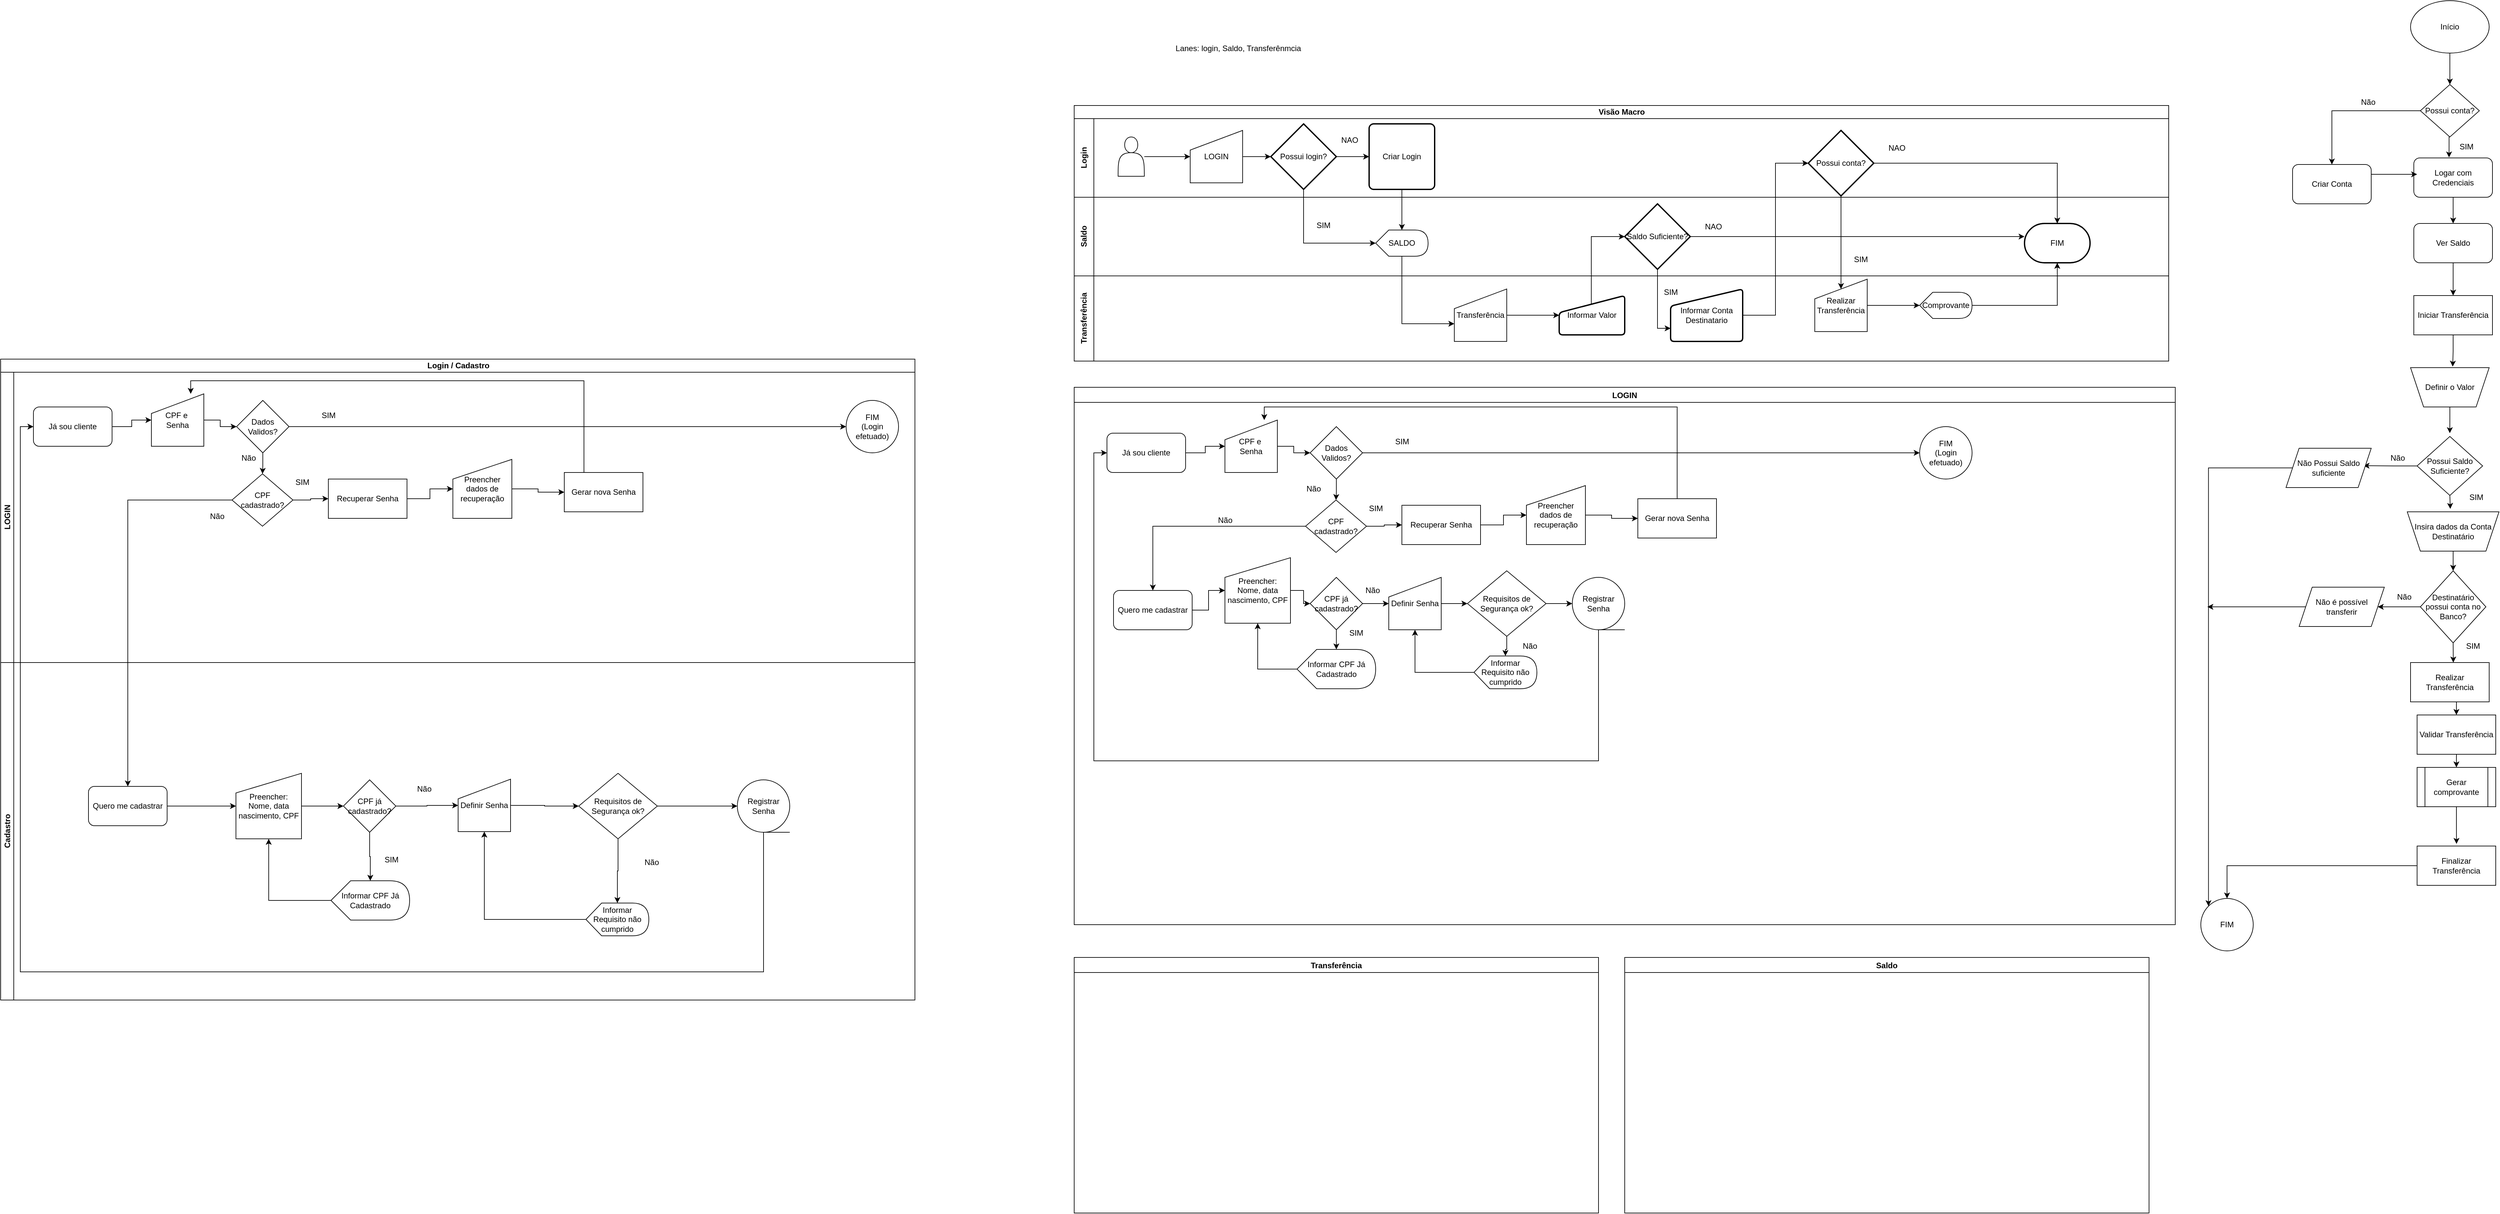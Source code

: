 <mxfile version="27.0.2" pages="2">
  <diagram name="FUNCIONAL" id="gYIJNVyBrI_II_At4Y5p">
    <mxGraphModel dx="8484" dy="2556" grid="0" gridSize="10" guides="0" tooltips="1" connect="1" arrows="1" fold="1" page="0" pageScale="1" pageWidth="827" pageHeight="1169" math="0" shadow="0">
      <root>
        <mxCell id="0" />
        <mxCell id="1" parent="0" />
        <mxCell id="37o7VVHi27gu3IQY9aIR-49" style="edgeStyle=orthogonalEdgeStyle;rounded=0;orthogonalLoop=1;jettySize=auto;html=1;exitX=0.5;exitY=1;exitDx=0;exitDy=0;fontFamily=Helvetica;fontSize=12;fontColor=default;" parent="1" source="37o7VVHi27gu3IQY9aIR-4" target="37o7VVHi27gu3IQY9aIR-5" edge="1">
          <mxGeometry relative="1" as="geometry" />
        </mxCell>
        <mxCell id="37o7VVHi27gu3IQY9aIR-4" value="Início" style="ellipse;whiteSpace=wrap;html=1;" parent="1" vertex="1">
          <mxGeometry x="-321" width="120" height="80" as="geometry" />
        </mxCell>
        <mxCell id="37o7VVHi27gu3IQY9aIR-9" style="edgeStyle=orthogonalEdgeStyle;rounded=0;orthogonalLoop=1;jettySize=auto;html=1;exitX=0;exitY=0.5;exitDx=0;exitDy=0;entryX=0.5;entryY=0;entryDx=0;entryDy=0;" parent="1" source="37o7VVHi27gu3IQY9aIR-5" target="37o7VVHi27gu3IQY9aIR-8" edge="1">
          <mxGeometry relative="1" as="geometry" />
        </mxCell>
        <mxCell id="37o7VVHi27gu3IQY9aIR-5" value="Possui conta?" style="rhombus;whiteSpace=wrap;html=1;" parent="1" vertex="1">
          <mxGeometry x="-306" y="128" width="90" height="80" as="geometry" />
        </mxCell>
        <mxCell id="37o7VVHi27gu3IQY9aIR-12" style="edgeStyle=orthogonalEdgeStyle;rounded=0;orthogonalLoop=1;jettySize=auto;html=1;exitX=0.5;exitY=1;exitDx=0;exitDy=0;entryX=0.5;entryY=0;entryDx=0;entryDy=0;" parent="1" source="37o7VVHi27gu3IQY9aIR-6" target="37o7VVHi27gu3IQY9aIR-11" edge="1">
          <mxGeometry relative="1" as="geometry" />
        </mxCell>
        <mxCell id="37o7VVHi27gu3IQY9aIR-6" value="Logar com Credenciais" style="rounded=1;whiteSpace=wrap;html=1;" parent="1" vertex="1">
          <mxGeometry x="-316" y="240" width="120" height="60" as="geometry" />
        </mxCell>
        <mxCell id="37o7VVHi27gu3IQY9aIR-8" value="Criar Conta" style="rounded=1;whiteSpace=wrap;html=1;" parent="1" vertex="1">
          <mxGeometry x="-501" y="250" width="120" height="60" as="geometry" />
        </mxCell>
        <mxCell id="37o7VVHi27gu3IQY9aIR-16" style="edgeStyle=orthogonalEdgeStyle;rounded=0;orthogonalLoop=1;jettySize=auto;html=1;exitX=0.5;exitY=1;exitDx=0;exitDy=0;entryX=0.5;entryY=0;entryDx=0;entryDy=0;" parent="1" source="37o7VVHi27gu3IQY9aIR-11" target="37o7VVHi27gu3IQY9aIR-15" edge="1">
          <mxGeometry relative="1" as="geometry" />
        </mxCell>
        <mxCell id="37o7VVHi27gu3IQY9aIR-11" value="Ver Saldo" style="rounded=1;whiteSpace=wrap;html=1;" parent="1" vertex="1">
          <mxGeometry x="-316" y="340" width="120" height="60" as="geometry" />
        </mxCell>
        <mxCell id="37o7VVHi27gu3IQY9aIR-15" value="Iniciar Transferência" style="rounded=0;whiteSpace=wrap;html=1;" parent="1" vertex="1">
          <mxGeometry x="-316" y="450" width="120" height="60" as="geometry" />
        </mxCell>
        <mxCell id="37o7VVHi27gu3IQY9aIR-23" style="edgeStyle=orthogonalEdgeStyle;rounded=0;orthogonalLoop=1;jettySize=auto;html=1;exitX=0;exitY=0.5;exitDx=0;exitDy=0;entryX=0.91;entryY=0.443;entryDx=0;entryDy=0;entryPerimeter=0;" parent="1" source="37o7VVHi27gu3IQY9aIR-17" target="37o7VVHi27gu3IQY9aIR-26" edge="1">
          <mxGeometry relative="1" as="geometry">
            <mxPoint x="-341" y="590" as="targetPoint" />
          </mxGeometry>
        </mxCell>
        <mxCell id="37o7VVHi27gu3IQY9aIR-17" value="Possui Saldo Suficiente?" style="rhombus;whiteSpace=wrap;html=1;" parent="1" vertex="1">
          <mxGeometry x="-311" y="665" width="100" height="90" as="geometry" />
        </mxCell>
        <mxCell id="37o7VVHi27gu3IQY9aIR-38" style="edgeStyle=orthogonalEdgeStyle;rounded=0;orthogonalLoop=1;jettySize=auto;html=1;exitX=0;exitY=0.5;exitDx=0;exitDy=0;entryX=1;entryY=0.5;entryDx=0;entryDy=0;fontFamily=Helvetica;fontSize=12;fontColor=default;" parent="1" source="37o7VVHi27gu3IQY9aIR-18" target="37o7VVHi27gu3IQY9aIR-37" edge="1">
          <mxGeometry relative="1" as="geometry" />
        </mxCell>
        <mxCell id="37o7VVHi27gu3IQY9aIR-18" value="Destinatário possui conta no Banco?" style="rhombus;whiteSpace=wrap;html=1;" parent="1" vertex="1">
          <mxGeometry x="-306" y="870" width="100" height="110" as="geometry" />
        </mxCell>
        <mxCell id="37o7VVHi27gu3IQY9aIR-64" style="edgeStyle=orthogonalEdgeStyle;rounded=0;orthogonalLoop=1;jettySize=auto;html=1;exitX=0.5;exitY=1;exitDx=0;exitDy=0;entryX=0.5;entryY=0;entryDx=0;entryDy=0;fontFamily=Helvetica;fontSize=12;fontColor=default;" parent="1" source="37o7VVHi27gu3IQY9aIR-24" target="37o7VVHi27gu3IQY9aIR-51" edge="1">
          <mxGeometry relative="1" as="geometry" />
        </mxCell>
        <mxCell id="37o7VVHi27gu3IQY9aIR-24" value="Realizar Transferência" style="rounded=1;whiteSpace=wrap;html=1;arcSize=0;" parent="1" vertex="1">
          <mxGeometry x="-321" y="1010" width="120" height="60" as="geometry" />
        </mxCell>
        <mxCell id="37o7VVHi27gu3IQY9aIR-60" style="edgeStyle=orthogonalEdgeStyle;rounded=0;orthogonalLoop=1;jettySize=auto;html=1;exitX=0;exitY=0.5;exitDx=0;exitDy=0;entryX=0;entryY=0;entryDx=0;entryDy=0;fontFamily=Helvetica;fontSize=12;fontColor=default;" parent="1" source="37o7VVHi27gu3IQY9aIR-26" target="37o7VVHi27gu3IQY9aIR-56" edge="1">
          <mxGeometry relative="1" as="geometry" />
        </mxCell>
        <mxCell id="37o7VVHi27gu3IQY9aIR-26" value="Não Possui Saldo suficiente" style="shape=parallelogram;perimeter=parallelogramPerimeter;whiteSpace=wrap;html=1;fixedSize=1;rounded=0;strokeColor=default;align=center;verticalAlign=middle;fontFamily=Helvetica;fontSize=12;fontColor=default;fillColor=default;" parent="1" vertex="1">
          <mxGeometry x="-511" y="683" width="130" height="60" as="geometry" />
        </mxCell>
        <mxCell id="37o7VVHi27gu3IQY9aIR-28" value="Definir o Valor" style="shape=trapezoid;perimeter=trapezoidPerimeter;whiteSpace=wrap;html=1;fixedSize=1;rounded=0;strokeColor=default;align=center;verticalAlign=middle;fontFamily=Helvetica;fontSize=12;fontColor=default;fillColor=default;direction=west;" parent="1" vertex="1">
          <mxGeometry x="-321" y="560" width="120" height="60" as="geometry" />
        </mxCell>
        <mxCell id="37o7VVHi27gu3IQY9aIR-34" style="edgeStyle=orthogonalEdgeStyle;rounded=0;orthogonalLoop=1;jettySize=auto;html=1;exitX=0.5;exitY=0;exitDx=0;exitDy=0;entryX=0.5;entryY=0;entryDx=0;entryDy=0;fontFamily=Helvetica;fontSize=12;fontColor=default;" parent="1" source="37o7VVHi27gu3IQY9aIR-32" target="37o7VVHi27gu3IQY9aIR-18" edge="1">
          <mxGeometry relative="1" as="geometry" />
        </mxCell>
        <mxCell id="37o7VVHi27gu3IQY9aIR-32" value="Insira dados da Conta Destinatário" style="shape=trapezoid;perimeter=trapezoidPerimeter;whiteSpace=wrap;html=1;fixedSize=1;rounded=0;strokeColor=default;align=center;verticalAlign=middle;fontFamily=Helvetica;fontSize=12;fontColor=default;fillColor=default;direction=west;" parent="1" vertex="1">
          <mxGeometry x="-326" y="780" width="140" height="60" as="geometry" />
        </mxCell>
        <mxCell id="37o7VVHi27gu3IQY9aIR-71" style="edgeStyle=orthogonalEdgeStyle;rounded=0;orthogonalLoop=1;jettySize=auto;html=1;exitX=0;exitY=0.5;exitDx=0;exitDy=0;fontFamily=Helvetica;fontSize=12;fontColor=default;" parent="1" source="37o7VVHi27gu3IQY9aIR-37" edge="1">
          <mxGeometry relative="1" as="geometry">
            <mxPoint x="-631" y="925" as="targetPoint" />
          </mxGeometry>
        </mxCell>
        <mxCell id="37o7VVHi27gu3IQY9aIR-37" value="Não é possível transferir" style="shape=parallelogram;perimeter=parallelogramPerimeter;whiteSpace=wrap;html=1;fixedSize=1;rounded=0;strokeColor=default;align=center;verticalAlign=middle;fontFamily=Helvetica;fontSize=12;fontColor=default;fillColor=default;" parent="1" vertex="1">
          <mxGeometry x="-491" y="895" width="130" height="60" as="geometry" />
        </mxCell>
        <mxCell id="37o7VVHi27gu3IQY9aIR-40" value="Gerar comprovante" style="shape=process;whiteSpace=wrap;html=1;backgroundOutline=1;rounded=0;strokeColor=default;align=center;verticalAlign=middle;fontFamily=Helvetica;fontSize=12;fontColor=default;fillColor=default;" parent="1" vertex="1">
          <mxGeometry x="-311" y="1170" width="120" height="60" as="geometry" />
        </mxCell>
        <mxCell id="37o7VVHi27gu3IQY9aIR-43" value="SIM" style="text;html=1;align=center;verticalAlign=middle;resizable=0;points=[];autosize=1;strokeColor=none;fillColor=none;fontFamily=Helvetica;fontSize=12;fontColor=default;" parent="1" vertex="1">
          <mxGeometry x="-256" y="208" width="40" height="30" as="geometry" />
        </mxCell>
        <mxCell id="37o7VVHi27gu3IQY9aIR-44" value="Não" style="text;html=1;align=center;verticalAlign=middle;resizable=0;points=[];autosize=1;strokeColor=none;fillColor=none;fontFamily=Helvetica;fontSize=12;fontColor=default;" parent="1" vertex="1">
          <mxGeometry x="-411" y="140" width="50" height="30" as="geometry" />
        </mxCell>
        <mxCell id="37o7VVHi27gu3IQY9aIR-45" value="SIM" style="text;html=1;align=center;verticalAlign=middle;resizable=0;points=[];autosize=1;strokeColor=none;fillColor=none;fontFamily=Helvetica;fontSize=12;fontColor=default;" parent="1" vertex="1">
          <mxGeometry x="-241" y="743" width="40" height="30" as="geometry" />
        </mxCell>
        <mxCell id="37o7VVHi27gu3IQY9aIR-46" value="Não" style="text;html=1;align=center;verticalAlign=middle;resizable=0;points=[];autosize=1;strokeColor=none;fillColor=none;fontFamily=Helvetica;fontSize=12;fontColor=default;" parent="1" vertex="1">
          <mxGeometry x="-366" y="683" width="50" height="30" as="geometry" />
        </mxCell>
        <mxCell id="37o7VVHi27gu3IQY9aIR-47" value="SIM" style="text;html=1;align=center;verticalAlign=middle;resizable=0;points=[];autosize=1;strokeColor=none;fillColor=none;fontFamily=Helvetica;fontSize=12;fontColor=default;" parent="1" vertex="1">
          <mxGeometry x="-246" y="970" width="40" height="30" as="geometry" />
        </mxCell>
        <mxCell id="37o7VVHi27gu3IQY9aIR-48" value="Não" style="text;html=1;align=center;verticalAlign=middle;resizable=0;points=[];autosize=1;strokeColor=none;fillColor=none;fontFamily=Helvetica;fontSize=12;fontColor=default;" parent="1" vertex="1">
          <mxGeometry x="-356" y="895" width="50" height="30" as="geometry" />
        </mxCell>
        <mxCell id="37o7VVHi27gu3IQY9aIR-50" style="edgeStyle=orthogonalEdgeStyle;rounded=0;orthogonalLoop=1;jettySize=auto;html=1;exitX=0.5;exitY=1;exitDx=0;exitDy=0;entryX=0.464;entryY=1.026;entryDx=0;entryDy=0;entryPerimeter=0;fontFamily=Helvetica;fontSize=12;fontColor=default;" parent="1" source="37o7VVHi27gu3IQY9aIR-15" target="37o7VVHi27gu3IQY9aIR-28" edge="1">
          <mxGeometry relative="1" as="geometry" />
        </mxCell>
        <mxCell id="37o7VVHi27gu3IQY9aIR-65" style="edgeStyle=orthogonalEdgeStyle;rounded=0;orthogonalLoop=1;jettySize=auto;html=1;exitX=0.5;exitY=1;exitDx=0;exitDy=0;entryX=0.5;entryY=0;entryDx=0;entryDy=0;fontFamily=Helvetica;fontSize=12;fontColor=default;" parent="1" source="37o7VVHi27gu3IQY9aIR-51" target="37o7VVHi27gu3IQY9aIR-40" edge="1">
          <mxGeometry relative="1" as="geometry" />
        </mxCell>
        <mxCell id="37o7VVHi27gu3IQY9aIR-51" value="Validar Transferência" style="rounded=0;whiteSpace=wrap;html=1;strokeColor=default;align=center;verticalAlign=middle;fontFamily=Helvetica;fontSize=12;fontColor=default;fillColor=default;" parent="1" vertex="1">
          <mxGeometry x="-311" y="1090" width="120" height="60" as="geometry" />
        </mxCell>
        <mxCell id="37o7VVHi27gu3IQY9aIR-59" style="edgeStyle=orthogonalEdgeStyle;rounded=0;orthogonalLoop=1;jettySize=auto;html=1;exitX=0;exitY=0.5;exitDx=0;exitDy=0;entryX=0.5;entryY=0;entryDx=0;entryDy=0;fontFamily=Helvetica;fontSize=12;fontColor=default;" parent="1" source="37o7VVHi27gu3IQY9aIR-54" target="37o7VVHi27gu3IQY9aIR-56" edge="1">
          <mxGeometry relative="1" as="geometry" />
        </mxCell>
        <mxCell id="37o7VVHi27gu3IQY9aIR-54" value="Finalizar Transferência" style="rounded=0;whiteSpace=wrap;html=1;strokeColor=default;align=center;verticalAlign=middle;fontFamily=Helvetica;fontSize=12;fontColor=default;fillColor=default;" parent="1" vertex="1">
          <mxGeometry x="-311" y="1290" width="120" height="60" as="geometry" />
        </mxCell>
        <mxCell id="37o7VVHi27gu3IQY9aIR-56" value="FIM" style="ellipse;whiteSpace=wrap;html=1;aspect=fixed;rounded=0;strokeColor=default;align=center;verticalAlign=middle;fontFamily=Helvetica;fontSize=12;fontColor=default;fillColor=default;" parent="1" vertex="1">
          <mxGeometry x="-641" y="1370" width="80" height="80" as="geometry" />
        </mxCell>
        <mxCell id="37o7VVHi27gu3IQY9aIR-62" style="edgeStyle=orthogonalEdgeStyle;rounded=0;orthogonalLoop=1;jettySize=auto;html=1;exitX=0.5;exitY=1;exitDx=0;exitDy=0;entryX=0.531;entryY=1.074;entryDx=0;entryDy=0;entryPerimeter=0;fontFamily=Helvetica;fontSize=12;fontColor=default;" parent="1" source="37o7VVHi27gu3IQY9aIR-17" target="37o7VVHi27gu3IQY9aIR-32" edge="1">
          <mxGeometry relative="1" as="geometry" />
        </mxCell>
        <mxCell id="37o7VVHi27gu3IQY9aIR-63" style="edgeStyle=orthogonalEdgeStyle;rounded=0;orthogonalLoop=1;jettySize=auto;html=1;exitX=0.5;exitY=1;exitDx=0;exitDy=0;entryX=0.544;entryY=0;entryDx=0;entryDy=0;entryPerimeter=0;fontFamily=Helvetica;fontSize=12;fontColor=default;" parent="1" source="37o7VVHi27gu3IQY9aIR-18" target="37o7VVHi27gu3IQY9aIR-24" edge="1">
          <mxGeometry relative="1" as="geometry" />
        </mxCell>
        <mxCell id="37o7VVHi27gu3IQY9aIR-66" style="edgeStyle=orthogonalEdgeStyle;rounded=0;orthogonalLoop=1;jettySize=auto;html=1;exitX=0.5;exitY=1;exitDx=0;exitDy=0;entryX=0.501;entryY=-0.055;entryDx=0;entryDy=0;entryPerimeter=0;fontFamily=Helvetica;fontSize=12;fontColor=default;" parent="1" source="37o7VVHi27gu3IQY9aIR-40" target="37o7VVHi27gu3IQY9aIR-54" edge="1">
          <mxGeometry relative="1" as="geometry" />
        </mxCell>
        <mxCell id="37o7VVHi27gu3IQY9aIR-67" style="edgeStyle=orthogonalEdgeStyle;rounded=0;orthogonalLoop=1;jettySize=auto;html=1;exitX=0.5;exitY=1;exitDx=0;exitDy=0;entryX=0.448;entryY=-0.012;entryDx=0;entryDy=0;entryPerimeter=0;fontFamily=Helvetica;fontSize=12;fontColor=default;" parent="1" source="37o7VVHi27gu3IQY9aIR-5" target="37o7VVHi27gu3IQY9aIR-6" edge="1">
          <mxGeometry relative="1" as="geometry" />
        </mxCell>
        <mxCell id="37o7VVHi27gu3IQY9aIR-69" style="edgeStyle=orthogonalEdgeStyle;rounded=0;orthogonalLoop=1;jettySize=auto;html=1;exitX=1;exitY=0.25;exitDx=0;exitDy=0;entryX=0.042;entryY=0.417;entryDx=0;entryDy=0;entryPerimeter=0;fontFamily=Helvetica;fontSize=12;fontColor=default;" parent="1" source="37o7VVHi27gu3IQY9aIR-8" target="37o7VVHi27gu3IQY9aIR-6" edge="1">
          <mxGeometry relative="1" as="geometry" />
        </mxCell>
        <mxCell id="37o7VVHi27gu3IQY9aIR-70" style="edgeStyle=orthogonalEdgeStyle;rounded=0;orthogonalLoop=1;jettySize=auto;html=1;exitX=0.5;exitY=0;exitDx=0;exitDy=0;entryX=0.499;entryY=-0.056;entryDx=0;entryDy=0;entryPerimeter=0;fontFamily=Helvetica;fontSize=12;fontColor=default;" parent="1" source="37o7VVHi27gu3IQY9aIR-28" target="37o7VVHi27gu3IQY9aIR-17" edge="1">
          <mxGeometry relative="1" as="geometry" />
        </mxCell>
        <mxCell id="iYzIepz9ZAn4X_LT2Ltt-5" value="Visão&amp;nbsp;&lt;span style=&quot;background-color: transparent; color: light-dark(rgb(0, 0, 0), rgb(255, 255, 255));&quot;&gt;Macro&lt;/span&gt;" style="swimlane;childLayout=stackLayout;resizeParent=1;resizeParentMax=0;horizontal=1;startSize=20;horizontalStack=0;html=1;" parent="1" vertex="1">
          <mxGeometry x="-2360" y="160" width="1670" height="390" as="geometry" />
        </mxCell>
        <mxCell id="iYzIepz9ZAn4X_LT2Ltt-6" value="Login" style="swimlane;startSize=30;horizontal=0;html=1;" parent="iYzIepz9ZAn4X_LT2Ltt-5" vertex="1">
          <mxGeometry y="20" width="1670" height="120" as="geometry" />
        </mxCell>
        <mxCell id="iYzIepz9ZAn4X_LT2Ltt-16" value="" style="edgeStyle=orthogonalEdgeStyle;rounded=0;orthogonalLoop=1;jettySize=auto;html=1;" parent="iYzIepz9ZAn4X_LT2Ltt-6" source="iYzIepz9ZAn4X_LT2Ltt-10" target="iYzIepz9ZAn4X_LT2Ltt-11" edge="1">
          <mxGeometry relative="1" as="geometry" />
        </mxCell>
        <mxCell id="iYzIepz9ZAn4X_LT2Ltt-10" value="" style="shape=actor;whiteSpace=wrap;html=1;" parent="iYzIepz9ZAn4X_LT2Ltt-6" vertex="1">
          <mxGeometry x="67" y="28" width="40" height="60" as="geometry" />
        </mxCell>
        <mxCell id="iYzIepz9ZAn4X_LT2Ltt-30" value="" style="edgeStyle=orthogonalEdgeStyle;rounded=0;orthogonalLoop=1;jettySize=auto;html=1;" parent="iYzIepz9ZAn4X_LT2Ltt-6" source="iYzIepz9ZAn4X_LT2Ltt-11" target="iYzIepz9ZAn4X_LT2Ltt-27" edge="1">
          <mxGeometry relative="1" as="geometry" />
        </mxCell>
        <mxCell id="iYzIepz9ZAn4X_LT2Ltt-11" value="LOGIN" style="shape=manualInput;whiteSpace=wrap;html=1;" parent="iYzIepz9ZAn4X_LT2Ltt-6" vertex="1">
          <mxGeometry x="177" y="18" width="80" height="80" as="geometry" />
        </mxCell>
        <mxCell id="iYzIepz9ZAn4X_LT2Ltt-33" style="edgeStyle=orthogonalEdgeStyle;rounded=0;orthogonalLoop=1;jettySize=auto;html=1;exitX=1;exitY=0.5;exitDx=0;exitDy=0;exitPerimeter=0;entryX=0;entryY=0.5;entryDx=0;entryDy=0;" parent="iYzIepz9ZAn4X_LT2Ltt-6" source="iYzIepz9ZAn4X_LT2Ltt-27" target="iYzIepz9ZAn4X_LT2Ltt-29" edge="1">
          <mxGeometry relative="1" as="geometry" />
        </mxCell>
        <mxCell id="iYzIepz9ZAn4X_LT2Ltt-27" value="Possui login?" style="strokeWidth=2;html=1;shape=mxgraph.flowchart.decision;whiteSpace=wrap;" parent="iYzIepz9ZAn4X_LT2Ltt-6" vertex="1">
          <mxGeometry x="300" y="8" width="100" height="100" as="geometry" />
        </mxCell>
        <mxCell id="iYzIepz9ZAn4X_LT2Ltt-29" value="Criar Login" style="rounded=1;whiteSpace=wrap;html=1;absoluteArcSize=1;arcSize=14;strokeWidth=2;" parent="iYzIepz9ZAn4X_LT2Ltt-6" vertex="1">
          <mxGeometry x="450" y="8" width="100" height="100" as="geometry" />
        </mxCell>
        <mxCell id="iYzIepz9ZAn4X_LT2Ltt-44" value="Possui conta?" style="strokeWidth=2;html=1;shape=mxgraph.flowchart.decision;whiteSpace=wrap;" parent="iYzIepz9ZAn4X_LT2Ltt-6" vertex="1">
          <mxGeometry x="1120" y="18" width="100" height="100" as="geometry" />
        </mxCell>
        <mxCell id="iYzIepz9ZAn4X_LT2Ltt-56" value="NAO" style="text;html=1;align=center;verticalAlign=middle;resizable=0;points=[];autosize=1;strokeColor=none;fillColor=none;" parent="iYzIepz9ZAn4X_LT2Ltt-6" vertex="1">
          <mxGeometry x="395" y="18" width="50" height="30" as="geometry" />
        </mxCell>
        <mxCell id="iYzIepz9ZAn4X_LT2Ltt-59" value="NAO" style="text;html=1;align=center;verticalAlign=middle;resizable=0;points=[];autosize=1;strokeColor=none;fillColor=none;" parent="iYzIepz9ZAn4X_LT2Ltt-6" vertex="1">
          <mxGeometry x="1230" y="30" width="50" height="30" as="geometry" />
        </mxCell>
        <mxCell id="iYzIepz9ZAn4X_LT2Ltt-7" value="Saldo" style="swimlane;startSize=30;horizontal=0;html=1;" parent="iYzIepz9ZAn4X_LT2Ltt-5" vertex="1">
          <mxGeometry y="140" width="1670" height="120" as="geometry" />
        </mxCell>
        <mxCell id="iYzIepz9ZAn4X_LT2Ltt-12" value="SALDO" style="shape=display;whiteSpace=wrap;html=1;" parent="iYzIepz9ZAn4X_LT2Ltt-7" vertex="1">
          <mxGeometry x="460" y="50" width="80" height="40" as="geometry" />
        </mxCell>
        <mxCell id="iYzIepz9ZAn4X_LT2Ltt-15" value="FIM" style="strokeWidth=2;html=1;shape=mxgraph.flowchart.terminator;whiteSpace=wrap;" parent="iYzIepz9ZAn4X_LT2Ltt-7" vertex="1">
          <mxGeometry x="1450" y="40" width="100" height="60" as="geometry" />
        </mxCell>
        <mxCell id="iYzIepz9ZAn4X_LT2Ltt-38" value="Saldo Suficiente?" style="strokeWidth=2;html=1;shape=mxgraph.flowchart.decision;whiteSpace=wrap;" parent="iYzIepz9ZAn4X_LT2Ltt-7" vertex="1">
          <mxGeometry x="840" y="10" width="100" height="100" as="geometry" />
        </mxCell>
        <mxCell id="iYzIepz9ZAn4X_LT2Ltt-48" style="edgeStyle=orthogonalEdgeStyle;rounded=0;orthogonalLoop=1;jettySize=auto;html=1;exitX=1;exitY=0.5;exitDx=0;exitDy=0;exitPerimeter=0;entryX=0;entryY=0.333;entryDx=0;entryDy=0;entryPerimeter=0;" parent="iYzIepz9ZAn4X_LT2Ltt-7" source="iYzIepz9ZAn4X_LT2Ltt-38" target="iYzIepz9ZAn4X_LT2Ltt-15" edge="1">
          <mxGeometry relative="1" as="geometry" />
        </mxCell>
        <mxCell id="iYzIepz9ZAn4X_LT2Ltt-58" value="NAO" style="text;html=1;align=center;verticalAlign=middle;resizable=0;points=[];autosize=1;strokeColor=none;fillColor=none;" parent="iYzIepz9ZAn4X_LT2Ltt-7" vertex="1">
          <mxGeometry x="950" y="30" width="50" height="30" as="geometry" />
        </mxCell>
        <mxCell id="iYzIepz9ZAn4X_LT2Ltt-61" value="SIM" style="text;html=1;align=center;verticalAlign=middle;resizable=0;points=[];autosize=1;strokeColor=none;fillColor=none;" parent="iYzIepz9ZAn4X_LT2Ltt-7" vertex="1">
          <mxGeometry x="1180" y="80" width="40" height="30" as="geometry" />
        </mxCell>
        <mxCell id="iYzIepz9ZAn4X_LT2Ltt-31" style="edgeStyle=orthogonalEdgeStyle;rounded=0;orthogonalLoop=1;jettySize=auto;html=1;exitX=0.5;exitY=1;exitDx=0;exitDy=0;exitPerimeter=0;entryX=0;entryY=0.5;entryDx=0;entryDy=0;entryPerimeter=0;" parent="iYzIepz9ZAn4X_LT2Ltt-5" source="iYzIepz9ZAn4X_LT2Ltt-27" target="iYzIepz9ZAn4X_LT2Ltt-12" edge="1">
          <mxGeometry relative="1" as="geometry" />
        </mxCell>
        <mxCell id="iYzIepz9ZAn4X_LT2Ltt-34" style="edgeStyle=orthogonalEdgeStyle;rounded=0;orthogonalLoop=1;jettySize=auto;html=1;exitX=0.5;exitY=1;exitDx=0;exitDy=0;entryX=0;entryY=0;entryDx=40;entryDy=0;entryPerimeter=0;" parent="iYzIepz9ZAn4X_LT2Ltt-5" source="iYzIepz9ZAn4X_LT2Ltt-29" target="iYzIepz9ZAn4X_LT2Ltt-12" edge="1">
          <mxGeometry relative="1" as="geometry" />
        </mxCell>
        <mxCell id="iYzIepz9ZAn4X_LT2Ltt-35" style="edgeStyle=orthogonalEdgeStyle;rounded=0;orthogonalLoop=1;jettySize=auto;html=1;exitX=0;exitY=0;exitDx=40;exitDy=40;exitPerimeter=0;entryX=0;entryY=0.663;entryDx=0;entryDy=0;entryPerimeter=0;" parent="iYzIepz9ZAn4X_LT2Ltt-5" source="iYzIepz9ZAn4X_LT2Ltt-12" target="iYzIepz9ZAn4X_LT2Ltt-13" edge="1">
          <mxGeometry relative="1" as="geometry" />
        </mxCell>
        <mxCell id="iYzIepz9ZAn4X_LT2Ltt-8" value="&lt;font&gt;Transferência&lt;/font&gt;" style="swimlane;startSize=30;horizontal=0;html=1;align=center;" parent="iYzIepz9ZAn4X_LT2Ltt-5" vertex="1">
          <mxGeometry y="260" width="1670" height="130" as="geometry" />
        </mxCell>
        <mxCell id="iYzIepz9ZAn4X_LT2Ltt-37" value="" style="edgeStyle=orthogonalEdgeStyle;rounded=0;orthogonalLoop=1;jettySize=auto;html=1;" parent="iYzIepz9ZAn4X_LT2Ltt-8" source="iYzIepz9ZAn4X_LT2Ltt-13" target="iYzIepz9ZAn4X_LT2Ltt-36" edge="1">
          <mxGeometry relative="1" as="geometry" />
        </mxCell>
        <mxCell id="iYzIepz9ZAn4X_LT2Ltt-13" value="Transferência" style="shape=manualInput;whiteSpace=wrap;html=1;" parent="iYzIepz9ZAn4X_LT2Ltt-8" vertex="1">
          <mxGeometry x="580" y="20" width="80" height="80" as="geometry" />
        </mxCell>
        <mxCell id="iYzIepz9ZAn4X_LT2Ltt-24" value="Comprovante" style="shape=display;whiteSpace=wrap;html=1;" parent="iYzIepz9ZAn4X_LT2Ltt-8" vertex="1">
          <mxGeometry x="1290" y="25" width="80" height="40" as="geometry" />
        </mxCell>
        <mxCell id="iYzIepz9ZAn4X_LT2Ltt-36" value="Informar Valor" style="html=1;strokeWidth=2;shape=manualInput;whiteSpace=wrap;rounded=1;size=26;arcSize=11;" parent="iYzIepz9ZAn4X_LT2Ltt-8" vertex="1">
          <mxGeometry x="740" y="30" width="100" height="60" as="geometry" />
        </mxCell>
        <mxCell id="iYzIepz9ZAn4X_LT2Ltt-42" value="Informar Conta&lt;br&gt;Destinatario" style="html=1;strokeWidth=2;shape=manualInput;whiteSpace=wrap;rounded=1;size=26;arcSize=11;" parent="iYzIepz9ZAn4X_LT2Ltt-8" vertex="1">
          <mxGeometry x="910" y="20" width="110" height="80" as="geometry" />
        </mxCell>
        <mxCell id="iYzIepz9ZAn4X_LT2Ltt-54" value="" style="edgeStyle=orthogonalEdgeStyle;rounded=0;orthogonalLoop=1;jettySize=auto;html=1;" parent="iYzIepz9ZAn4X_LT2Ltt-8" source="iYzIepz9ZAn4X_LT2Ltt-52" target="iYzIepz9ZAn4X_LT2Ltt-24" edge="1">
          <mxGeometry relative="1" as="geometry" />
        </mxCell>
        <mxCell id="iYzIepz9ZAn4X_LT2Ltt-52" value="Realizar&lt;br&gt;Transferência" style="shape=manualInput;whiteSpace=wrap;html=1;" parent="iYzIepz9ZAn4X_LT2Ltt-8" vertex="1">
          <mxGeometry x="1130" y="5" width="80" height="80" as="geometry" />
        </mxCell>
        <mxCell id="iYzIepz9ZAn4X_LT2Ltt-60" value="SIM" style="text;html=1;align=center;verticalAlign=middle;resizable=0;points=[];autosize=1;strokeColor=none;fillColor=none;" parent="iYzIepz9ZAn4X_LT2Ltt-8" vertex="1">
          <mxGeometry x="890" y="10" width="40" height="30" as="geometry" />
        </mxCell>
        <mxCell id="iYzIepz9ZAn4X_LT2Ltt-47" style="edgeStyle=orthogonalEdgeStyle;rounded=0;orthogonalLoop=1;jettySize=auto;html=1;exitX=1;exitY=0.5;exitDx=0;exitDy=0;exitPerimeter=0;entryX=0.5;entryY=0;entryDx=0;entryDy=0;entryPerimeter=0;" parent="iYzIepz9ZAn4X_LT2Ltt-5" source="iYzIepz9ZAn4X_LT2Ltt-44" target="iYzIepz9ZAn4X_LT2Ltt-15" edge="1">
          <mxGeometry relative="1" as="geometry" />
        </mxCell>
        <mxCell id="iYzIepz9ZAn4X_LT2Ltt-49" style="edgeStyle=orthogonalEdgeStyle;rounded=0;orthogonalLoop=1;jettySize=auto;html=1;exitX=0.49;exitY=0.233;exitDx=0;exitDy=0;entryX=0;entryY=0.5;entryDx=0;entryDy=0;entryPerimeter=0;exitPerimeter=0;" parent="iYzIepz9ZAn4X_LT2Ltt-5" source="iYzIepz9ZAn4X_LT2Ltt-36" target="iYzIepz9ZAn4X_LT2Ltt-38" edge="1">
          <mxGeometry relative="1" as="geometry" />
        </mxCell>
        <mxCell id="iYzIepz9ZAn4X_LT2Ltt-51" style="edgeStyle=orthogonalEdgeStyle;rounded=0;orthogonalLoop=1;jettySize=auto;html=1;exitX=0.5;exitY=1;exitDx=0;exitDy=0;exitPerimeter=0;entryX=0;entryY=0.75;entryDx=0;entryDy=0;" parent="iYzIepz9ZAn4X_LT2Ltt-5" source="iYzIepz9ZAn4X_LT2Ltt-38" target="iYzIepz9ZAn4X_LT2Ltt-42" edge="1">
          <mxGeometry relative="1" as="geometry" />
        </mxCell>
        <mxCell id="iYzIepz9ZAn4X_LT2Ltt-53" style="edgeStyle=orthogonalEdgeStyle;rounded=0;orthogonalLoop=1;jettySize=auto;html=1;exitX=0.5;exitY=1;exitDx=0;exitDy=0;exitPerimeter=0;entryX=0.5;entryY=0.188;entryDx=0;entryDy=0;entryPerimeter=0;" parent="iYzIepz9ZAn4X_LT2Ltt-5" source="iYzIepz9ZAn4X_LT2Ltt-44" target="iYzIepz9ZAn4X_LT2Ltt-52" edge="1">
          <mxGeometry relative="1" as="geometry" />
        </mxCell>
        <mxCell id="iYzIepz9ZAn4X_LT2Ltt-55" style="edgeStyle=orthogonalEdgeStyle;rounded=0;orthogonalLoop=1;jettySize=auto;html=1;exitX=1;exitY=0.5;exitDx=0;exitDy=0;exitPerimeter=0;entryX=0.5;entryY=1;entryDx=0;entryDy=0;entryPerimeter=0;" parent="iYzIepz9ZAn4X_LT2Ltt-5" source="iYzIepz9ZAn4X_LT2Ltt-24" target="iYzIepz9ZAn4X_LT2Ltt-15" edge="1">
          <mxGeometry relative="1" as="geometry" />
        </mxCell>
        <mxCell id="iYzIepz9ZAn4X_LT2Ltt-62" style="edgeStyle=orthogonalEdgeStyle;rounded=0;orthogonalLoop=1;jettySize=auto;html=1;exitX=1;exitY=0.5;exitDx=0;exitDy=0;entryX=0;entryY=0.5;entryDx=0;entryDy=0;entryPerimeter=0;" parent="iYzIepz9ZAn4X_LT2Ltt-5" source="iYzIepz9ZAn4X_LT2Ltt-42" target="iYzIepz9ZAn4X_LT2Ltt-44" edge="1">
          <mxGeometry relative="1" as="geometry" />
        </mxCell>
        <mxCell id="iYzIepz9ZAn4X_LT2Ltt-9" value="Lanes: login, Saldo, Transferênmcia" style="text;html=1;align=center;verticalAlign=middle;resizable=0;points=[];autosize=1;strokeColor=none;fillColor=none;" parent="1" vertex="1">
          <mxGeometry x="-2215" y="58" width="210" height="30" as="geometry" />
        </mxCell>
        <mxCell id="iYzIepz9ZAn4X_LT2Ltt-21" value="LOGIN" style="swimlane;" parent="1" vertex="1">
          <mxGeometry x="-2360" y="590" width="1680" height="820" as="geometry" />
        </mxCell>
        <mxCell id="OG4bD8vopWJReQdSN9sa-7" value="" style="edgeStyle=orthogonalEdgeStyle;rounded=0;orthogonalLoop=1;jettySize=auto;html=1;" edge="1" parent="iYzIepz9ZAn4X_LT2Ltt-21" source="OG4bD8vopWJReQdSN9sa-3" target="OG4bD8vopWJReQdSN9sa-5">
          <mxGeometry relative="1" as="geometry" />
        </mxCell>
        <mxCell id="OG4bD8vopWJReQdSN9sa-3" value="Já sou cliente" style="rounded=1;whiteSpace=wrap;html=1;" vertex="1" parent="iYzIepz9ZAn4X_LT2Ltt-21">
          <mxGeometry x="50" y="70" width="120" height="60" as="geometry" />
        </mxCell>
        <mxCell id="OG4bD8vopWJReQdSN9sa-27" value="" style="edgeStyle=orthogonalEdgeStyle;rounded=0;orthogonalLoop=1;jettySize=auto;html=1;" edge="1" parent="iYzIepz9ZAn4X_LT2Ltt-21" source="OG4bD8vopWJReQdSN9sa-4" target="OG4bD8vopWJReQdSN9sa-26">
          <mxGeometry relative="1" as="geometry" />
        </mxCell>
        <mxCell id="OG4bD8vopWJReQdSN9sa-4" value="Quero me cadastrar" style="rounded=1;whiteSpace=wrap;html=1;" vertex="1" parent="iYzIepz9ZAn4X_LT2Ltt-21">
          <mxGeometry x="60" y="310" width="120" height="60" as="geometry" />
        </mxCell>
        <mxCell id="OG4bD8vopWJReQdSN9sa-8" value="" style="edgeStyle=orthogonalEdgeStyle;rounded=0;orthogonalLoop=1;jettySize=auto;html=1;" edge="1" parent="iYzIepz9ZAn4X_LT2Ltt-21" source="OG4bD8vopWJReQdSN9sa-5" target="OG4bD8vopWJReQdSN9sa-6">
          <mxGeometry relative="1" as="geometry" />
        </mxCell>
        <mxCell id="OG4bD8vopWJReQdSN9sa-5" value="CPF e&amp;nbsp;&lt;br&gt;Senha" style="shape=manualInput;whiteSpace=wrap;html=1;" vertex="1" parent="iYzIepz9ZAn4X_LT2Ltt-21">
          <mxGeometry x="230" y="50" width="80" height="80" as="geometry" />
        </mxCell>
        <mxCell id="OG4bD8vopWJReQdSN9sa-16" value="" style="edgeStyle=orthogonalEdgeStyle;rounded=0;orthogonalLoop=1;jettySize=auto;html=1;" edge="1" parent="iYzIepz9ZAn4X_LT2Ltt-21" source="OG4bD8vopWJReQdSN9sa-6" target="OG4bD8vopWJReQdSN9sa-12">
          <mxGeometry relative="1" as="geometry" />
        </mxCell>
        <mxCell id="OG4bD8vopWJReQdSN9sa-49" style="edgeStyle=orthogonalEdgeStyle;rounded=0;orthogonalLoop=1;jettySize=auto;html=1;exitX=1;exitY=0.5;exitDx=0;exitDy=0;entryX=0;entryY=0.5;entryDx=0;entryDy=0;" edge="1" parent="iYzIepz9ZAn4X_LT2Ltt-21" source="OG4bD8vopWJReQdSN9sa-6" target="OG4bD8vopWJReQdSN9sa-9">
          <mxGeometry relative="1" as="geometry" />
        </mxCell>
        <mxCell id="OG4bD8vopWJReQdSN9sa-6" value="Dados Validos?" style="rhombus;whiteSpace=wrap;html=1;" vertex="1" parent="iYzIepz9ZAn4X_LT2Ltt-21">
          <mxGeometry x="360" y="60" width="80" height="80" as="geometry" />
        </mxCell>
        <mxCell id="OG4bD8vopWJReQdSN9sa-9" value="FIM&lt;br&gt;(Login efetuado)" style="ellipse;whiteSpace=wrap;html=1;aspect=fixed;" vertex="1" parent="iYzIepz9ZAn4X_LT2Ltt-21">
          <mxGeometry x="1290" y="60" width="80" height="80" as="geometry" />
        </mxCell>
        <mxCell id="OG4bD8vopWJReQdSN9sa-14" value="" style="edgeStyle=orthogonalEdgeStyle;rounded=0;orthogonalLoop=1;jettySize=auto;html=1;" edge="1" parent="iYzIepz9ZAn4X_LT2Ltt-21" source="OG4bD8vopWJReQdSN9sa-12" target="OG4bD8vopWJReQdSN9sa-13">
          <mxGeometry relative="1" as="geometry" />
        </mxCell>
        <mxCell id="OG4bD8vopWJReQdSN9sa-20" style="edgeStyle=orthogonalEdgeStyle;rounded=0;orthogonalLoop=1;jettySize=auto;html=1;exitX=0;exitY=0.5;exitDx=0;exitDy=0;" edge="1" parent="iYzIepz9ZAn4X_LT2Ltt-21" source="OG4bD8vopWJReQdSN9sa-12" target="OG4bD8vopWJReQdSN9sa-4">
          <mxGeometry relative="1" as="geometry" />
        </mxCell>
        <mxCell id="OG4bD8vopWJReQdSN9sa-12" value="CPF cadastrado?" style="rhombus;whiteSpace=wrap;html=1;" vertex="1" parent="iYzIepz9ZAn4X_LT2Ltt-21">
          <mxGeometry x="353" y="172" width="93" height="80" as="geometry" />
        </mxCell>
        <mxCell id="OG4bD8vopWJReQdSN9sa-22" value="" style="edgeStyle=orthogonalEdgeStyle;rounded=0;orthogonalLoop=1;jettySize=auto;html=1;" edge="1" parent="iYzIepz9ZAn4X_LT2Ltt-21" source="OG4bD8vopWJReQdSN9sa-13" target="OG4bD8vopWJReQdSN9sa-15">
          <mxGeometry relative="1" as="geometry" />
        </mxCell>
        <mxCell id="OG4bD8vopWJReQdSN9sa-13" value="Recuperar Senha" style="rounded=0;whiteSpace=wrap;html=1;" vertex="1" parent="iYzIepz9ZAn4X_LT2Ltt-21">
          <mxGeometry x="500" y="180" width="120" height="60" as="geometry" />
        </mxCell>
        <mxCell id="OG4bD8vopWJReQdSN9sa-24" value="" style="edgeStyle=orthogonalEdgeStyle;rounded=0;orthogonalLoop=1;jettySize=auto;html=1;" edge="1" parent="iYzIepz9ZAn4X_LT2Ltt-21" source="OG4bD8vopWJReQdSN9sa-15" target="OG4bD8vopWJReQdSN9sa-23">
          <mxGeometry relative="1" as="geometry" />
        </mxCell>
        <mxCell id="OG4bD8vopWJReQdSN9sa-15" value="Preencher dados de recuperação" style="shape=manualInput;whiteSpace=wrap;html=1;" vertex="1" parent="iYzIepz9ZAn4X_LT2Ltt-21">
          <mxGeometry x="690" y="150" width="90" height="90" as="geometry" />
        </mxCell>
        <mxCell id="OG4bD8vopWJReQdSN9sa-17" value="Não" style="text;html=1;align=center;verticalAlign=middle;resizable=0;points=[];autosize=1;strokeColor=none;fillColor=none;" vertex="1" parent="iYzIepz9ZAn4X_LT2Ltt-21">
          <mxGeometry x="340" y="140" width="50" height="30" as="geometry" />
        </mxCell>
        <mxCell id="OG4bD8vopWJReQdSN9sa-19" value="SIM" style="text;html=1;align=center;verticalAlign=middle;resizable=0;points=[];autosize=1;strokeColor=none;fillColor=none;" vertex="1" parent="iYzIepz9ZAn4X_LT2Ltt-21">
          <mxGeometry x="440" y="170" width="40" height="30" as="geometry" />
        </mxCell>
        <mxCell id="OG4bD8vopWJReQdSN9sa-25" style="edgeStyle=orthogonalEdgeStyle;rounded=0;orthogonalLoop=1;jettySize=auto;html=1;exitX=0.5;exitY=0;exitDx=0;exitDy=0;entryX=0.75;entryY=0;entryDx=0;entryDy=0;" edge="1" parent="iYzIepz9ZAn4X_LT2Ltt-21" source="OG4bD8vopWJReQdSN9sa-23" target="OG4bD8vopWJReQdSN9sa-5">
          <mxGeometry relative="1" as="geometry" />
        </mxCell>
        <mxCell id="OG4bD8vopWJReQdSN9sa-23" value="Gerar nova Senha" style="rounded=0;whiteSpace=wrap;html=1;" vertex="1" parent="iYzIepz9ZAn4X_LT2Ltt-21">
          <mxGeometry x="860" y="170" width="120" height="60" as="geometry" />
        </mxCell>
        <mxCell id="OG4bD8vopWJReQdSN9sa-29" value="" style="edgeStyle=orthogonalEdgeStyle;rounded=0;orthogonalLoop=1;jettySize=auto;html=1;" edge="1" parent="iYzIepz9ZAn4X_LT2Ltt-21" source="OG4bD8vopWJReQdSN9sa-26" target="OG4bD8vopWJReQdSN9sa-28">
          <mxGeometry relative="1" as="geometry" />
        </mxCell>
        <mxCell id="OG4bD8vopWJReQdSN9sa-26" value="Preencher:&lt;br&gt;Nome, data nascimento, CPF" style="shape=manualInput;whiteSpace=wrap;html=1;" vertex="1" parent="iYzIepz9ZAn4X_LT2Ltt-21">
          <mxGeometry x="230" y="260" width="100" height="100" as="geometry" />
        </mxCell>
        <mxCell id="OG4bD8vopWJReQdSN9sa-31" value="" style="edgeStyle=orthogonalEdgeStyle;rounded=0;orthogonalLoop=1;jettySize=auto;html=1;" edge="1" parent="iYzIepz9ZAn4X_LT2Ltt-21" source="OG4bD8vopWJReQdSN9sa-28" target="OG4bD8vopWJReQdSN9sa-30">
          <mxGeometry relative="1" as="geometry" />
        </mxCell>
        <mxCell id="OG4bD8vopWJReQdSN9sa-37" value="" style="edgeStyle=orthogonalEdgeStyle;rounded=0;orthogonalLoop=1;jettySize=auto;html=1;" edge="1" parent="iYzIepz9ZAn4X_LT2Ltt-21" source="OG4bD8vopWJReQdSN9sa-28" target="OG4bD8vopWJReQdSN9sa-36">
          <mxGeometry relative="1" as="geometry" />
        </mxCell>
        <mxCell id="OG4bD8vopWJReQdSN9sa-28" value="CPF já cadastrado?" style="rhombus;whiteSpace=wrap;html=1;" vertex="1" parent="iYzIepz9ZAn4X_LT2Ltt-21">
          <mxGeometry x="360" y="290" width="80" height="80" as="geometry" />
        </mxCell>
        <mxCell id="OG4bD8vopWJReQdSN9sa-32" style="edgeStyle=orthogonalEdgeStyle;rounded=0;orthogonalLoop=1;jettySize=auto;html=1;exitX=0;exitY=0.5;exitDx=0;exitDy=0;exitPerimeter=0;entryX=0.5;entryY=1;entryDx=0;entryDy=0;" edge="1" parent="iYzIepz9ZAn4X_LT2Ltt-21" source="OG4bD8vopWJReQdSN9sa-30" target="OG4bD8vopWJReQdSN9sa-26">
          <mxGeometry relative="1" as="geometry" />
        </mxCell>
        <mxCell id="OG4bD8vopWJReQdSN9sa-30" value="Informar CPF Já Cadastrado" style="shape=display;whiteSpace=wrap;html=1;" vertex="1" parent="iYzIepz9ZAn4X_LT2Ltt-21">
          <mxGeometry x="340" y="400" width="120" height="60" as="geometry" />
        </mxCell>
        <mxCell id="OG4bD8vopWJReQdSN9sa-33" value="SIM" style="text;html=1;align=center;verticalAlign=middle;resizable=0;points=[];autosize=1;strokeColor=none;fillColor=none;" vertex="1" parent="iYzIepz9ZAn4X_LT2Ltt-21">
          <mxGeometry x="410" y="360" width="40" height="30" as="geometry" />
        </mxCell>
        <mxCell id="OG4bD8vopWJReQdSN9sa-40" value="" style="edgeStyle=orthogonalEdgeStyle;rounded=0;orthogonalLoop=1;jettySize=auto;html=1;" edge="1" parent="iYzIepz9ZAn4X_LT2Ltt-21" source="OG4bD8vopWJReQdSN9sa-36" target="OG4bD8vopWJReQdSN9sa-39">
          <mxGeometry relative="1" as="geometry" />
        </mxCell>
        <mxCell id="OG4bD8vopWJReQdSN9sa-36" value="Definir Senha" style="shape=manualInput;whiteSpace=wrap;html=1;" vertex="1" parent="iYzIepz9ZAn4X_LT2Ltt-21">
          <mxGeometry x="480" y="290" width="80" height="80" as="geometry" />
        </mxCell>
        <mxCell id="OG4bD8vopWJReQdSN9sa-38" value="Não" style="text;html=1;align=center;verticalAlign=middle;resizable=0;points=[];autosize=1;strokeColor=none;fillColor=none;" vertex="1" parent="iYzIepz9ZAn4X_LT2Ltt-21">
          <mxGeometry x="430" y="295" width="50" height="30" as="geometry" />
        </mxCell>
        <mxCell id="OG4bD8vopWJReQdSN9sa-43" value="" style="edgeStyle=orthogonalEdgeStyle;rounded=0;orthogonalLoop=1;jettySize=auto;html=1;" edge="1" parent="iYzIepz9ZAn4X_LT2Ltt-21" source="OG4bD8vopWJReQdSN9sa-39" target="OG4bD8vopWJReQdSN9sa-42">
          <mxGeometry relative="1" as="geometry" />
        </mxCell>
        <mxCell id="OG4bD8vopWJReQdSN9sa-47" value="" style="edgeStyle=orthogonalEdgeStyle;rounded=0;orthogonalLoop=1;jettySize=auto;html=1;" edge="1" parent="iYzIepz9ZAn4X_LT2Ltt-21" source="OG4bD8vopWJReQdSN9sa-39" target="OG4bD8vopWJReQdSN9sa-46">
          <mxGeometry relative="1" as="geometry" />
        </mxCell>
        <mxCell id="OG4bD8vopWJReQdSN9sa-39" value="Requisitos de Segurança ok?" style="rhombus;whiteSpace=wrap;html=1;" vertex="1" parent="iYzIepz9ZAn4X_LT2Ltt-21">
          <mxGeometry x="600" y="280" width="120" height="100" as="geometry" />
        </mxCell>
        <mxCell id="OG4bD8vopWJReQdSN9sa-44" style="edgeStyle=orthogonalEdgeStyle;rounded=0;orthogonalLoop=1;jettySize=auto;html=1;exitX=0;exitY=0.5;exitDx=0;exitDy=0;exitPerimeter=0;entryX=0.5;entryY=1;entryDx=0;entryDy=0;" edge="1" parent="iYzIepz9ZAn4X_LT2Ltt-21" source="OG4bD8vopWJReQdSN9sa-42" target="OG4bD8vopWJReQdSN9sa-36">
          <mxGeometry relative="1" as="geometry" />
        </mxCell>
        <mxCell id="OG4bD8vopWJReQdSN9sa-42" value="Informar Requisito não cumprido" style="shape=display;whiteSpace=wrap;html=1;" vertex="1" parent="iYzIepz9ZAn4X_LT2Ltt-21">
          <mxGeometry x="610" y="410" width="96" height="50" as="geometry" />
        </mxCell>
        <mxCell id="OG4bD8vopWJReQdSN9sa-45" value="Não" style="text;html=1;align=center;verticalAlign=middle;resizable=0;points=[];autosize=1;strokeColor=none;fillColor=none;" vertex="1" parent="iYzIepz9ZAn4X_LT2Ltt-21">
          <mxGeometry x="670" y="380" width="50" height="30" as="geometry" />
        </mxCell>
        <mxCell id="OG4bD8vopWJReQdSN9sa-50" style="edgeStyle=orthogonalEdgeStyle;rounded=0;orthogonalLoop=1;jettySize=auto;html=1;exitX=0.5;exitY=1;exitDx=0;exitDy=0;entryX=0;entryY=0.5;entryDx=0;entryDy=0;" edge="1" parent="iYzIepz9ZAn4X_LT2Ltt-21" source="OG4bD8vopWJReQdSN9sa-46" target="OG4bD8vopWJReQdSN9sa-3">
          <mxGeometry relative="1" as="geometry">
            <Array as="points">
              <mxPoint x="800" y="570" />
              <mxPoint x="30" y="570" />
              <mxPoint x="30" y="100" />
            </Array>
          </mxGeometry>
        </mxCell>
        <mxCell id="OG4bD8vopWJReQdSN9sa-46" value="Registrar Senha" style="shape=tapeData;whiteSpace=wrap;html=1;perimeter=ellipsePerimeter;" vertex="1" parent="iYzIepz9ZAn4X_LT2Ltt-21">
          <mxGeometry x="760" y="290" width="80" height="80" as="geometry" />
        </mxCell>
        <mxCell id="iYzIepz9ZAn4X_LT2Ltt-57" value="SIM" style="text;html=1;align=center;verticalAlign=middle;resizable=0;points=[];autosize=1;strokeColor=none;fillColor=none;" parent="1" vertex="1">
          <mxGeometry x="-2000" y="328" width="40" height="30" as="geometry" />
        </mxCell>
        <mxCell id="iYzIepz9ZAn4X_LT2Ltt-63" value="Saldo" style="swimlane;" parent="1" vertex="1">
          <mxGeometry x="-1520" y="1460" width="800" height="390" as="geometry" />
        </mxCell>
        <mxCell id="iYzIepz9ZAn4X_LT2Ltt-64" value="Transferência" style="swimlane;" parent="1" vertex="1">
          <mxGeometry x="-2360" y="1460" width="800" height="390" as="geometry" />
        </mxCell>
        <mxCell id="OG4bD8vopWJReQdSN9sa-11" value="SIM" style="text;html=1;align=center;verticalAlign=middle;resizable=0;points=[];autosize=1;strokeColor=none;fillColor=none;" vertex="1" parent="1">
          <mxGeometry x="-1880" y="658" width="40" height="30" as="geometry" />
        </mxCell>
        <mxCell id="OG4bD8vopWJReQdSN9sa-21" value="Não" style="text;html=1;align=center;verticalAlign=middle;resizable=0;points=[];autosize=1;strokeColor=none;fillColor=none;" vertex="1" parent="1">
          <mxGeometry x="-2155" y="778" width="50" height="30" as="geometry" />
        </mxCell>
        <mxCell id="OG4bD8vopWJReQdSN9sa-51" value="Login / Cadastro" style="swimlane;childLayout=stackLayout;resizeParent=1;resizeParentMax=0;horizontal=1;startSize=20;horizontalStack=0;html=1;" vertex="1" parent="1">
          <mxGeometry x="-3998" y="547" width="1395" height="978" as="geometry" />
        </mxCell>
        <mxCell id="OG4bD8vopWJReQdSN9sa-107" style="edgeStyle=orthogonalEdgeStyle;rounded=0;orthogonalLoop=1;jettySize=auto;html=1;exitX=0;exitY=0.5;exitDx=0;exitDy=0;" edge="1" parent="OG4bD8vopWJReQdSN9sa-51" source="OG4bD8vopWJReQdSN9sa-108" target="OG4bD8vopWJReQdSN9sa-99">
          <mxGeometry relative="1" as="geometry" />
        </mxCell>
        <mxCell id="OG4bD8vopWJReQdSN9sa-52" value="LOGIN" style="swimlane;startSize=20;horizontal=0;html=1;" vertex="1" parent="OG4bD8vopWJReQdSN9sa-51">
          <mxGeometry y="20" width="1395" height="443" as="geometry" />
        </mxCell>
        <mxCell id="OG4bD8vopWJReQdSN9sa-96" value="" style="edgeStyle=orthogonalEdgeStyle;rounded=0;orthogonalLoop=1;jettySize=auto;html=1;" edge="1" parent="OG4bD8vopWJReQdSN9sa-52" source="OG4bD8vopWJReQdSN9sa-97" target="OG4bD8vopWJReQdSN9sa-101">
          <mxGeometry relative="1" as="geometry" />
        </mxCell>
        <mxCell id="OG4bD8vopWJReQdSN9sa-97" value="Já sou cliente" style="rounded=1;whiteSpace=wrap;html=1;" vertex="1" parent="OG4bD8vopWJReQdSN9sa-52">
          <mxGeometry x="50.0" y="53" width="120" height="60" as="geometry" />
        </mxCell>
        <mxCell id="OG4bD8vopWJReQdSN9sa-100" value="" style="edgeStyle=orthogonalEdgeStyle;rounded=0;orthogonalLoop=1;jettySize=auto;html=1;" edge="1" parent="OG4bD8vopWJReQdSN9sa-52" source="OG4bD8vopWJReQdSN9sa-101" target="OG4bD8vopWJReQdSN9sa-104">
          <mxGeometry relative="1" as="geometry" />
        </mxCell>
        <mxCell id="OG4bD8vopWJReQdSN9sa-101" value="CPF e&amp;nbsp;&lt;br&gt;Senha" style="shape=manualInput;whiteSpace=wrap;html=1;" vertex="1" parent="OG4bD8vopWJReQdSN9sa-52">
          <mxGeometry x="230.0" y="33" width="80" height="80" as="geometry" />
        </mxCell>
        <mxCell id="OG4bD8vopWJReQdSN9sa-102" value="" style="edgeStyle=orthogonalEdgeStyle;rounded=0;orthogonalLoop=1;jettySize=auto;html=1;" edge="1" parent="OG4bD8vopWJReQdSN9sa-52" source="OG4bD8vopWJReQdSN9sa-104" target="OG4bD8vopWJReQdSN9sa-108">
          <mxGeometry relative="1" as="geometry" />
        </mxCell>
        <mxCell id="OG4bD8vopWJReQdSN9sa-103" style="edgeStyle=orthogonalEdgeStyle;rounded=0;orthogonalLoop=1;jettySize=auto;html=1;exitX=1;exitY=0.5;exitDx=0;exitDy=0;entryX=0;entryY=0.5;entryDx=0;entryDy=0;" edge="1" parent="OG4bD8vopWJReQdSN9sa-52" source="OG4bD8vopWJReQdSN9sa-104" target="OG4bD8vopWJReQdSN9sa-105">
          <mxGeometry relative="1" as="geometry" />
        </mxCell>
        <mxCell id="OG4bD8vopWJReQdSN9sa-104" value="Dados Validos?" style="rhombus;whiteSpace=wrap;html=1;" vertex="1" parent="OG4bD8vopWJReQdSN9sa-52">
          <mxGeometry x="360.0" y="43" width="80" height="80" as="geometry" />
        </mxCell>
        <mxCell id="OG4bD8vopWJReQdSN9sa-105" value="FIM&lt;br&gt;(Login efetuado)" style="ellipse;whiteSpace=wrap;html=1;aspect=fixed;" vertex="1" parent="OG4bD8vopWJReQdSN9sa-52">
          <mxGeometry x="1290" y="43" width="80" height="80" as="geometry" />
        </mxCell>
        <mxCell id="OG4bD8vopWJReQdSN9sa-106" value="" style="edgeStyle=orthogonalEdgeStyle;rounded=0;orthogonalLoop=1;jettySize=auto;html=1;" edge="1" parent="OG4bD8vopWJReQdSN9sa-52" source="OG4bD8vopWJReQdSN9sa-108" target="OG4bD8vopWJReQdSN9sa-110">
          <mxGeometry relative="1" as="geometry" />
        </mxCell>
        <mxCell id="OG4bD8vopWJReQdSN9sa-108" value="CPF cadastrado?" style="rhombus;whiteSpace=wrap;html=1;" vertex="1" parent="OG4bD8vopWJReQdSN9sa-52">
          <mxGeometry x="353.0" y="155" width="93" height="80" as="geometry" />
        </mxCell>
        <mxCell id="OG4bD8vopWJReQdSN9sa-109" value="" style="edgeStyle=orthogonalEdgeStyle;rounded=0;orthogonalLoop=1;jettySize=auto;html=1;" edge="1" parent="OG4bD8vopWJReQdSN9sa-52" source="OG4bD8vopWJReQdSN9sa-110" target="OG4bD8vopWJReQdSN9sa-112">
          <mxGeometry relative="1" as="geometry" />
        </mxCell>
        <mxCell id="OG4bD8vopWJReQdSN9sa-110" value="Recuperar Senha" style="rounded=0;whiteSpace=wrap;html=1;" vertex="1" parent="OG4bD8vopWJReQdSN9sa-52">
          <mxGeometry x="500.0" y="163" width="120" height="60" as="geometry" />
        </mxCell>
        <mxCell id="OG4bD8vopWJReQdSN9sa-111" value="" style="edgeStyle=orthogonalEdgeStyle;rounded=0;orthogonalLoop=1;jettySize=auto;html=1;" edge="1" parent="OG4bD8vopWJReQdSN9sa-52" source="OG4bD8vopWJReQdSN9sa-112" target="OG4bD8vopWJReQdSN9sa-115">
          <mxGeometry relative="1" as="geometry" />
        </mxCell>
        <mxCell id="OG4bD8vopWJReQdSN9sa-112" value="Preencher dados de recuperação" style="shape=manualInput;whiteSpace=wrap;html=1;" vertex="1" parent="OG4bD8vopWJReQdSN9sa-52">
          <mxGeometry x="690" y="133" width="90" height="90" as="geometry" />
        </mxCell>
        <mxCell id="OG4bD8vopWJReQdSN9sa-113" value="Não" style="text;html=1;align=center;verticalAlign=middle;resizable=0;points=[];autosize=1;strokeColor=none;fillColor=none;" vertex="1" parent="OG4bD8vopWJReQdSN9sa-52">
          <mxGeometry x="353.0" y="116" width="50" height="30" as="geometry" />
        </mxCell>
        <mxCell id="OG4bD8vopWJReQdSN9sa-114" value="SIM" style="text;html=1;align=center;verticalAlign=middle;resizable=0;points=[];autosize=1;strokeColor=none;fillColor=none;" vertex="1" parent="OG4bD8vopWJReQdSN9sa-52">
          <mxGeometry x="440.0" y="153" width="40" height="30" as="geometry" />
        </mxCell>
        <mxCell id="OG4bD8vopWJReQdSN9sa-140" style="edgeStyle=orthogonalEdgeStyle;rounded=0;orthogonalLoop=1;jettySize=auto;html=1;exitX=0.25;exitY=0;exitDx=0;exitDy=0;entryX=0.75;entryY=0;entryDx=0;entryDy=0;" edge="1" parent="OG4bD8vopWJReQdSN9sa-52" source="OG4bD8vopWJReQdSN9sa-115" target="OG4bD8vopWJReQdSN9sa-101">
          <mxGeometry relative="1" as="geometry" />
        </mxCell>
        <mxCell id="OG4bD8vopWJReQdSN9sa-115" value="Gerar nova Senha" style="rounded=0;whiteSpace=wrap;html=1;" vertex="1" parent="OG4bD8vopWJReQdSN9sa-52">
          <mxGeometry x="860" y="153" width="120" height="60" as="geometry" />
        </mxCell>
        <mxCell id="OG4bD8vopWJReQdSN9sa-135" value="SIM" style="text;html=1;align=center;verticalAlign=middle;resizable=0;points=[];autosize=1;strokeColor=none;fillColor=none;" vertex="1" parent="OG4bD8vopWJReQdSN9sa-52">
          <mxGeometry x="480.0" y="51" width="40" height="30" as="geometry" />
        </mxCell>
        <mxCell id="OG4bD8vopWJReQdSN9sa-136" value="Não" style="text;html=1;align=center;verticalAlign=middle;resizable=0;points=[];autosize=1;strokeColor=none;fillColor=none;" vertex="1" parent="OG4bD8vopWJReQdSN9sa-52">
          <mxGeometry x="305.0" y="205" width="50" height="30" as="geometry" />
        </mxCell>
        <mxCell id="OG4bD8vopWJReQdSN9sa-53" value="Cadastro" style="swimlane;startSize=20;horizontal=0;html=1;" vertex="1" parent="OG4bD8vopWJReQdSN9sa-51">
          <mxGeometry y="463" width="1395" height="515" as="geometry" />
        </mxCell>
        <mxCell id="OG4bD8vopWJReQdSN9sa-99" value="Quero me cadastrar" style="rounded=1;whiteSpace=wrap;html=1;" vertex="1" parent="OG4bD8vopWJReQdSN9sa-53">
          <mxGeometry x="134.0" y="189" width="120" height="60" as="geometry" />
        </mxCell>
        <mxCell id="OG4bD8vopWJReQdSN9sa-117" value="Preencher:&lt;br&gt;Nome, data nascimento, CPF" style="shape=manualInput;whiteSpace=wrap;html=1;" vertex="1" parent="OG4bD8vopWJReQdSN9sa-53">
          <mxGeometry x="359.0" y="169" width="100" height="100" as="geometry" />
        </mxCell>
        <mxCell id="OG4bD8vopWJReQdSN9sa-120" value="CPF já cadastrado?" style="rhombus;whiteSpace=wrap;html=1;" vertex="1" parent="OG4bD8vopWJReQdSN9sa-53">
          <mxGeometry x="523" y="179" width="80" height="80" as="geometry" />
        </mxCell>
        <mxCell id="OG4bD8vopWJReQdSN9sa-122" value="Informar CPF Já Cadastrado" style="shape=display;whiteSpace=wrap;html=1;" vertex="1" parent="OG4bD8vopWJReQdSN9sa-53">
          <mxGeometry x="504.0" y="333" width="120" height="60" as="geometry" />
        </mxCell>
        <mxCell id="OG4bD8vopWJReQdSN9sa-125" value="Definir Senha" style="shape=manualInput;whiteSpace=wrap;html=1;" vertex="1" parent="OG4bD8vopWJReQdSN9sa-53">
          <mxGeometry x="698" y="178" width="80" height="80" as="geometry" />
        </mxCell>
        <mxCell id="OG4bD8vopWJReQdSN9sa-129" value="Requisitos de Segurança ok?" style="rhombus;whiteSpace=wrap;html=1;" vertex="1" parent="OG4bD8vopWJReQdSN9sa-53">
          <mxGeometry x="882" y="169" width="120" height="100" as="geometry" />
        </mxCell>
        <mxCell id="OG4bD8vopWJReQdSN9sa-131" value="Informar Requisito não cumprido" style="shape=display;whiteSpace=wrap;html=1;" vertex="1" parent="OG4bD8vopWJReQdSN9sa-53">
          <mxGeometry x="893" y="367" width="96" height="50" as="geometry" />
        </mxCell>
        <mxCell id="OG4bD8vopWJReQdSN9sa-134" value="Registrar Senha" style="shape=tapeData;whiteSpace=wrap;html=1;perimeter=ellipsePerimeter;" vertex="1" parent="OG4bD8vopWJReQdSN9sa-53">
          <mxGeometry x="1124" y="179" width="80" height="80" as="geometry" />
        </mxCell>
        <mxCell id="OG4bD8vopWJReQdSN9sa-98" value="" style="edgeStyle=orthogonalEdgeStyle;rounded=0;orthogonalLoop=1;jettySize=auto;html=1;" edge="1" parent="OG4bD8vopWJReQdSN9sa-53" source="OG4bD8vopWJReQdSN9sa-99" target="OG4bD8vopWJReQdSN9sa-117">
          <mxGeometry relative="1" as="geometry" />
        </mxCell>
        <mxCell id="OG4bD8vopWJReQdSN9sa-116" value="" style="edgeStyle=orthogonalEdgeStyle;rounded=0;orthogonalLoop=1;jettySize=auto;html=1;" edge="1" parent="OG4bD8vopWJReQdSN9sa-53" source="OG4bD8vopWJReQdSN9sa-117" target="OG4bD8vopWJReQdSN9sa-120">
          <mxGeometry relative="1" as="geometry" />
        </mxCell>
        <mxCell id="OG4bD8vopWJReQdSN9sa-121" style="edgeStyle=orthogonalEdgeStyle;rounded=0;orthogonalLoop=1;jettySize=auto;html=1;exitX=0;exitY=0.5;exitDx=0;exitDy=0;exitPerimeter=0;entryX=0.5;entryY=1;entryDx=0;entryDy=0;" edge="1" parent="OG4bD8vopWJReQdSN9sa-53" source="OG4bD8vopWJReQdSN9sa-122" target="OG4bD8vopWJReQdSN9sa-117">
          <mxGeometry relative="1" as="geometry" />
        </mxCell>
        <mxCell id="OG4bD8vopWJReQdSN9sa-118" value="" style="edgeStyle=orthogonalEdgeStyle;rounded=0;orthogonalLoop=1;jettySize=auto;html=1;" edge="1" parent="OG4bD8vopWJReQdSN9sa-53" source="OG4bD8vopWJReQdSN9sa-120" target="OG4bD8vopWJReQdSN9sa-122">
          <mxGeometry relative="1" as="geometry" />
        </mxCell>
        <mxCell id="OG4bD8vopWJReQdSN9sa-119" value="" style="edgeStyle=orthogonalEdgeStyle;rounded=0;orthogonalLoop=1;jettySize=auto;html=1;" edge="1" parent="OG4bD8vopWJReQdSN9sa-53" source="OG4bD8vopWJReQdSN9sa-120" target="OG4bD8vopWJReQdSN9sa-125">
          <mxGeometry relative="1" as="geometry" />
        </mxCell>
        <mxCell id="OG4bD8vopWJReQdSN9sa-124" value="" style="edgeStyle=orthogonalEdgeStyle;rounded=0;orthogonalLoop=1;jettySize=auto;html=1;" edge="1" parent="OG4bD8vopWJReQdSN9sa-53" source="OG4bD8vopWJReQdSN9sa-125" target="OG4bD8vopWJReQdSN9sa-129">
          <mxGeometry relative="1" as="geometry" />
        </mxCell>
        <mxCell id="OG4bD8vopWJReQdSN9sa-130" style="edgeStyle=orthogonalEdgeStyle;rounded=0;orthogonalLoop=1;jettySize=auto;html=1;exitX=0;exitY=0.5;exitDx=0;exitDy=0;exitPerimeter=0;entryX=0.5;entryY=1;entryDx=0;entryDy=0;" edge="1" parent="OG4bD8vopWJReQdSN9sa-53" source="OG4bD8vopWJReQdSN9sa-131" target="OG4bD8vopWJReQdSN9sa-125">
          <mxGeometry relative="1" as="geometry" />
        </mxCell>
        <mxCell id="OG4bD8vopWJReQdSN9sa-127" value="" style="edgeStyle=orthogonalEdgeStyle;rounded=0;orthogonalLoop=1;jettySize=auto;html=1;" edge="1" parent="OG4bD8vopWJReQdSN9sa-53" source="OG4bD8vopWJReQdSN9sa-129" target="OG4bD8vopWJReQdSN9sa-131">
          <mxGeometry relative="1" as="geometry" />
        </mxCell>
        <mxCell id="OG4bD8vopWJReQdSN9sa-128" value="" style="edgeStyle=orthogonalEdgeStyle;rounded=0;orthogonalLoop=1;jettySize=auto;html=1;" edge="1" parent="OG4bD8vopWJReQdSN9sa-53" source="OG4bD8vopWJReQdSN9sa-129" target="OG4bD8vopWJReQdSN9sa-134">
          <mxGeometry relative="1" as="geometry" />
        </mxCell>
        <mxCell id="OG4bD8vopWJReQdSN9sa-132" value="Não" style="text;html=1;align=center;verticalAlign=middle;resizable=0;points=[];autosize=1;strokeColor=none;fillColor=none;" vertex="1" parent="OG4bD8vopWJReQdSN9sa-53">
          <mxGeometry x="621" y="178" width="50" height="30" as="geometry" />
        </mxCell>
        <mxCell id="OG4bD8vopWJReQdSN9sa-123" value="SIM" style="text;html=1;align=center;verticalAlign=middle;resizable=0;points=[];autosize=1;strokeColor=none;fillColor=none;" vertex="1" parent="OG4bD8vopWJReQdSN9sa-53">
          <mxGeometry x="576" y="286" width="40" height="30" as="geometry" />
        </mxCell>
        <mxCell id="OG4bD8vopWJReQdSN9sa-126" value="Não" style="text;html=1;align=center;verticalAlign=middle;resizable=0;points=[];autosize=1;strokeColor=none;fillColor=none;" vertex="1" parent="OG4bD8vopWJReQdSN9sa-53">
          <mxGeometry x="968" y="290" width="50" height="30" as="geometry" />
        </mxCell>
        <mxCell id="OG4bD8vopWJReQdSN9sa-139" style="edgeStyle=orthogonalEdgeStyle;rounded=0;orthogonalLoop=1;jettySize=auto;html=1;exitX=0.5;exitY=1;exitDx=0;exitDy=0;entryX=0;entryY=0.5;entryDx=0;entryDy=0;" edge="1" parent="OG4bD8vopWJReQdSN9sa-51" source="OG4bD8vopWJReQdSN9sa-134" target="OG4bD8vopWJReQdSN9sa-97">
          <mxGeometry relative="1" as="geometry">
            <Array as="points">
              <mxPoint x="1164" y="935" />
              <mxPoint x="30" y="935" />
              <mxPoint x="30" y="103" />
            </Array>
          </mxGeometry>
        </mxCell>
      </root>
    </mxGraphModel>
  </diagram>
  <diagram id="2N9DKkkyWN-MYaiXPhwc" name="TECNICO">
    <mxGraphModel dx="1238" dy="224" grid="1" gridSize="10" guides="1" tooltips="1" connect="1" arrows="1" fold="1" page="1" pageScale="1" pageWidth="827" pageHeight="1169" math="0" shadow="0">
      <root>
        <mxCell id="0" />
        <mxCell id="1" parent="0" />
        <mxCell id="KiEtXcK_K3DIjFWsdh-a-3" value="" style="edgeStyle=orthogonalEdgeStyle;rounded=0;orthogonalLoop=1;jettySize=auto;html=1;" edge="1" parent="1" source="KiEtXcK_K3DIjFWsdh-a-1" target="KiEtXcK_K3DIjFWsdh-a-2">
          <mxGeometry relative="1" as="geometry" />
        </mxCell>
        <mxCell id="KiEtXcK_K3DIjFWsdh-a-5" value="" style="edgeStyle=orthogonalEdgeStyle;rounded=0;orthogonalLoop=1;jettySize=auto;html=1;" edge="1" parent="1" source="KiEtXcK_K3DIjFWsdh-a-1" target="KiEtXcK_K3DIjFWsdh-a-4">
          <mxGeometry relative="1" as="geometry" />
        </mxCell>
        <mxCell id="KiEtXcK_K3DIjFWsdh-a-1" value="Actor" style="shape=umlActor;verticalLabelPosition=bottom;verticalAlign=top;html=1;outlineConnect=0;" vertex="1" parent="1">
          <mxGeometry x="330" y="20" width="30" height="60" as="geometry" />
        </mxCell>
        <mxCell id="KiEtXcK_K3DIjFWsdh-a-2" value="Acessa Plataforma WEB&lt;br&gt;(Front End: Typescript/Angular)" style="whiteSpace=wrap;html=1;verticalAlign=top;" vertex="1" parent="1">
          <mxGeometry x="170" y="120" width="130" height="70" as="geometry" />
        </mxCell>
        <mxCell id="KiEtXcK_K3DIjFWsdh-a-20" style="edgeStyle=orthogonalEdgeStyle;rounded=0;orthogonalLoop=1;jettySize=auto;html=1;exitX=1;exitY=0.25;exitDx=0;exitDy=0;entryX=0;entryY=0.25;entryDx=0;entryDy=0;" edge="1" parent="1" source="KiEtXcK_K3DIjFWsdh-a-4" target="KiEtXcK_K3DIjFWsdh-a-11">
          <mxGeometry relative="1" as="geometry" />
        </mxCell>
        <mxCell id="KiEtXcK_K3DIjFWsdh-a-4" value="Acessa Plataforma WEB&lt;br&gt;(Front End: Typescript/Angular)" style="whiteSpace=wrap;html=1;verticalAlign=top;" vertex="1" parent="1">
          <mxGeometry x="410" y="120" width="124" height="70" as="geometry" />
        </mxCell>
        <mxCell id="KiEtXcK_K3DIjFWsdh-a-19" style="edgeStyle=orthogonalEdgeStyle;rounded=0;orthogonalLoop=1;jettySize=auto;html=1;exitX=1;exitY=0.75;exitDx=0;exitDy=0;" edge="1" parent="1" source="KiEtXcK_K3DIjFWsdh-a-7" target="KiEtXcK_K3DIjFWsdh-a-2">
          <mxGeometry relative="1" as="geometry" />
        </mxCell>
        <mxCell id="KiEtXcK_K3DIjFWsdh-a-7" value="Envia dados&amp;nbsp;&lt;br&gt;de login para Validar&lt;br&gt;no OAuth" style="shape=trapezoid;perimeter=trapezoidPerimeter;whiteSpace=wrap;html=1;fixedSize=1;verticalAlign=top;" vertex="1" parent="1">
          <mxGeometry x="-100" y="120" width="150" height="60" as="geometry" />
        </mxCell>
        <mxCell id="KiEtXcK_K3DIjFWsdh-a-9" value="Input dados de Login" style="text;html=1;align=center;verticalAlign=middle;resizable=0;points=[];autosize=1;strokeColor=none;fillColor=none;" vertex="1" parent="1">
          <mxGeometry x="30" y="100" width="140" height="30" as="geometry" />
        </mxCell>
        <mxCell id="KiEtXcK_K3DIjFWsdh-a-10" value="Input dados de Login" style="text;html=1;align=center;verticalAlign=middle;resizable=0;points=[];autosize=1;strokeColor=none;fillColor=none;" vertex="1" parent="1">
          <mxGeometry x="550" y="100" width="140" height="30" as="geometry" />
        </mxCell>
        <mxCell id="KiEtXcK_K3DIjFWsdh-a-21" style="edgeStyle=orthogonalEdgeStyle;rounded=0;orthogonalLoop=1;jettySize=auto;html=1;exitX=0;exitY=0.75;exitDx=0;exitDy=0;" edge="1" parent="1" source="KiEtXcK_K3DIjFWsdh-a-11" target="KiEtXcK_K3DIjFWsdh-a-4">
          <mxGeometry relative="1" as="geometry" />
        </mxCell>
        <mxCell id="KiEtXcK_K3DIjFWsdh-a-11" value="Envia dados&amp;nbsp;&lt;br&gt;de login para Validar&lt;br&gt;no OAuth" style="shape=trapezoid;perimeter=trapezoidPerimeter;whiteSpace=wrap;html=1;fixedSize=1;verticalAlign=top;" vertex="1" parent="1">
          <mxGeometry x="670" y="120" width="150" height="60" as="geometry" />
        </mxCell>
        <mxCell id="KiEtXcK_K3DIjFWsdh-a-14" value="" style="swimlane;startSize=0;" vertex="1" parent="1">
          <mxGeometry x="-125" y="70" width="975" height="750" as="geometry" />
        </mxCell>
        <mxCell id="KiEtXcK_K3DIjFWsdh-a-22" value="Retorna Aprovação ou não" style="text;html=1;align=center;verticalAlign=middle;resizable=0;points=[];autosize=1;strokeColor=none;fillColor=none;" vertex="1" parent="KiEtXcK_K3DIjFWsdh-a-14">
          <mxGeometry x="655" y="110" width="170" height="30" as="geometry" />
        </mxCell>
        <mxCell id="KiEtXcK_K3DIjFWsdh-a-23" value="Retorna Aprovação ou não" style="text;html=1;align=center;verticalAlign=middle;resizable=0;points=[];autosize=1;strokeColor=none;fillColor=none;" vertex="1" parent="KiEtXcK_K3DIjFWsdh-a-14">
          <mxGeometry x="145" y="110" width="170" height="30" as="geometry" />
        </mxCell>
        <mxCell id="KiEtXcK_K3DIjFWsdh-a-25" value="BD: H2" style="shape=cylinder3;whiteSpace=wrap;html=1;boundedLbl=1;backgroundOutline=1;size=15;" vertex="1" parent="KiEtXcK_K3DIjFWsdh-a-14">
          <mxGeometry x="435" y="230" width="60" height="80" as="geometry" />
        </mxCell>
        <mxCell id="KiEtXcK_K3DIjFWsdh-a-28" value="Consulta Saldo BD" style="text;html=1;align=center;verticalAlign=middle;resizable=0;points=[];autosize=1;strokeColor=none;fillColor=none;" vertex="1" parent="KiEtXcK_K3DIjFWsdh-a-14">
          <mxGeometry x="355" y="140" width="120" height="30" as="geometry" />
        </mxCell>
        <mxCell id="KiEtXcK_K3DIjFWsdh-a-29" value="BD: valida contas, registrar transferência e dados para comprovante" style="text;html=1;align=center;verticalAlign=middle;resizable=0;points=[];autosize=1;strokeColor=none;fillColor=none;" vertex="1" parent="KiEtXcK_K3DIjFWsdh-a-14">
          <mxGeometry x="505" y="270" width="390" height="30" as="geometry" />
        </mxCell>
        <mxCell id="KiEtXcK_K3DIjFWsdh-a-31" value="Retorna ao ator, para aguardar outro comando" style="text;html=1;align=center;verticalAlign=middle;resizable=0;points=[];autosize=1;strokeColor=none;fillColor=none;" vertex="1" parent="KiEtXcK_K3DIjFWsdh-a-14">
          <mxGeometry x="465" y="170" width="270" height="30" as="geometry" />
        </mxCell>
        <mxCell id="KiEtXcK_K3DIjFWsdh-a-15" value="BackEnd - Java/SpringBoot" style="text;html=1;align=center;verticalAlign=middle;whiteSpace=wrap;rounded=0;" vertex="1" parent="1">
          <mxGeometry x="-120" y="35" width="60" height="30" as="geometry" />
        </mxCell>
        <mxCell id="KiEtXcK_K3DIjFWsdh-a-18" style="edgeStyle=orthogonalEdgeStyle;rounded=0;orthogonalLoop=1;jettySize=auto;html=1;exitX=0;exitY=0.25;exitDx=0;exitDy=0;entryX=0.88;entryY=0.209;entryDx=0;entryDy=0;entryPerimeter=0;" edge="1" parent="1" source="KiEtXcK_K3DIjFWsdh-a-2" target="KiEtXcK_K3DIjFWsdh-a-7">
          <mxGeometry relative="1" as="geometry" />
        </mxCell>
        <mxCell id="KiEtXcK_K3DIjFWsdh-a-26" style="edgeStyle=orthogonalEdgeStyle;rounded=0;orthogonalLoop=1;jettySize=auto;html=1;exitX=0.5;exitY=1;exitDx=0;exitDy=0;entryX=0;entryY=0.5;entryDx=0;entryDy=0;entryPerimeter=0;" edge="1" parent="1" source="KiEtXcK_K3DIjFWsdh-a-2" target="KiEtXcK_K3DIjFWsdh-a-25">
          <mxGeometry relative="1" as="geometry" />
        </mxCell>
        <mxCell id="KiEtXcK_K3DIjFWsdh-a-27" style="edgeStyle=orthogonalEdgeStyle;rounded=0;orthogonalLoop=1;jettySize=auto;html=1;exitX=0.5;exitY=1;exitDx=0;exitDy=0;entryX=0.994;entryY=0.445;entryDx=0;entryDy=0;entryPerimeter=0;" edge="1" parent="1" source="KiEtXcK_K3DIjFWsdh-a-4" target="KiEtXcK_K3DIjFWsdh-a-25">
          <mxGeometry relative="1" as="geometry" />
        </mxCell>
        <mxCell id="KiEtXcK_K3DIjFWsdh-a-30" style="edgeStyle=orthogonalEdgeStyle;rounded=0;orthogonalLoop=1;jettySize=auto;html=1;exitX=0.5;exitY=0;exitDx=0;exitDy=0;exitPerimeter=0;" edge="1" parent="1" source="KiEtXcK_K3DIjFWsdh-a-25" target="KiEtXcK_K3DIjFWsdh-a-1">
          <mxGeometry relative="1" as="geometry" />
        </mxCell>
      </root>
    </mxGraphModel>
  </diagram>
</mxfile>
